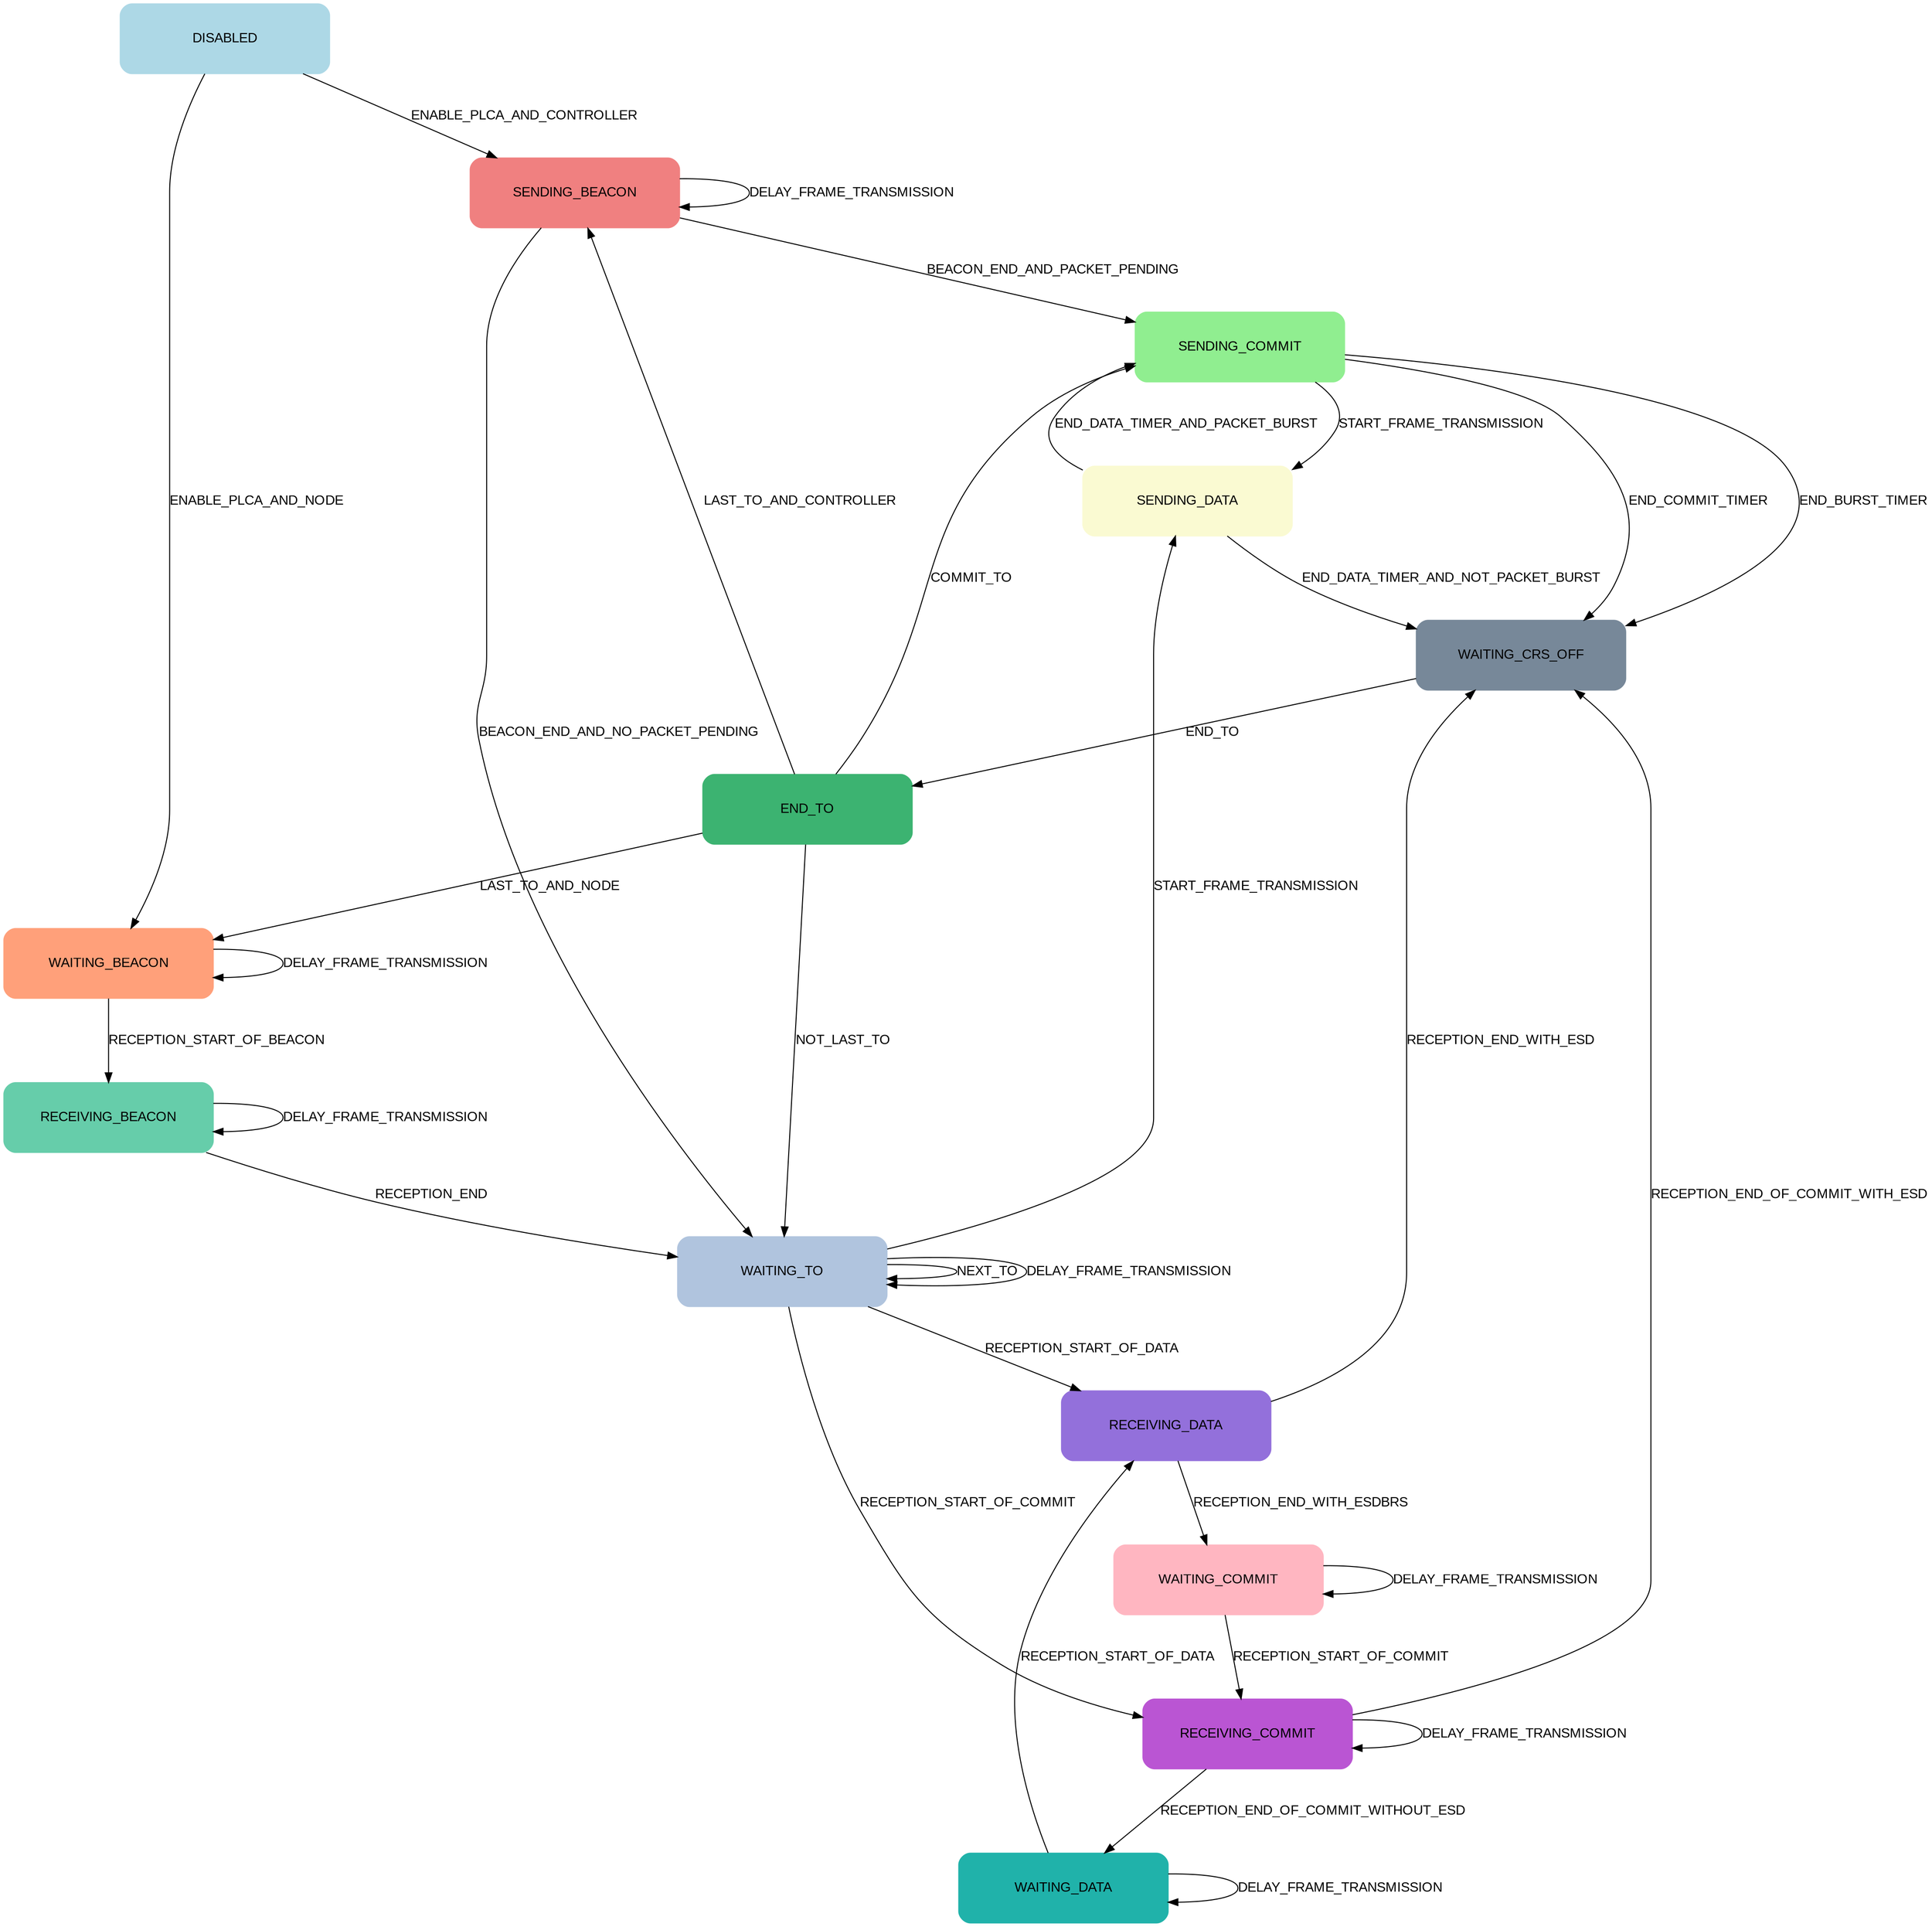 digraph SimplifiedEthernetPlca {
    nodesep = 1;
    ranksep = 1;
    node [shape=box, style="rounded,filled", color="#ECECEC", fontname="Arial", margin=0.15, height=1, width=3];
    edge [fontname="Arial"];

    DISABLED [color=lightblue];
    SENDING_BEACON [color=lightcoral];
    SENDING_COMMIT [color=lightgreen];
    SENDING_DATA [color=lightgoldenrodyellow];
    WAITING_BEACON [color=lightsalmon];
    WAITING_COMMIT [color=lightpink];
    WAITING_DATA [color=lightseagreen];
    WAITING_CRS_OFF [color=lightslategray];
    WAITING_TO [color=lightsteelblue];
    RECEIVING_BEACON [color=mediumaquamarine];
    RECEIVING_COMMIT [color=mediumorchid];
    RECEIVING_DATA [color=mediumpurple];
    END_TO [color=mediumseagreen];

    DISABLED -> SENDING_BEACON [label="ENABLE_PLCA_AND_CONTROLLER"];
    DISABLED -> WAITING_BEACON [label="ENABLE_PLCA_AND_NODE"];
    SENDING_BEACON -> WAITING_TO [label="BEACON_END_AND_NO_PACKET_PENDING"];
    SENDING_BEACON -> SENDING_COMMIT [label="BEACON_END_AND_PACKET_PENDING"];
    SENDING_BEACON -> SENDING_BEACON [label="DELAY_FRAME_TRANSMISSION"];
    SENDING_COMMIT -> WAITING_CRS_OFF [label="END_COMMIT_TIMER"];
    SENDING_COMMIT -> WAITING_CRS_OFF [label="END_BURST_TIMER"];
    SENDING_COMMIT -> SENDING_DATA [label="START_FRAME_TRANSMISSION"];
    SENDING_DATA -> SENDING_COMMIT [label="END_DATA_TIMER_AND_PACKET_BURST"];
    SENDING_DATA -> WAITING_CRS_OFF [label="END_DATA_TIMER_AND_NOT_PACKET_BURST"];
    WAITING_BEACON -> RECEIVING_BEACON [label="RECEPTION_START_OF_BEACON"];
    WAITING_BEACON -> WAITING_BEACON [label="DELAY_FRAME_TRANSMISSION"];
    WAITING_COMMIT -> RECEIVING_COMMIT [label="RECEPTION_START_OF_COMMIT"];
    WAITING_COMMIT -> WAITING_COMMIT [label="DELAY_FRAME_TRANSMISSION"];
    WAITING_DATA -> RECEIVING_DATA [label="RECEPTION_START_OF_DATA"];
    WAITING_DATA -> WAITING_DATA [label="DELAY_FRAME_TRANSMISSION"];
    WAITING_CRS_OFF -> END_TO [label="END_TO"];
    WAITING_TO -> WAITING_TO [label="NEXT_TO"];
    WAITING_TO -> SENDING_DATA [label="START_FRAME_TRANSMISSION"];
    WAITING_TO -> WAITING_TO [label="DELAY_FRAME_TRANSMISSION"];
    WAITING_TO -> RECEIVING_COMMIT [label="RECEPTION_START_OF_COMMIT"];
    WAITING_TO -> RECEIVING_DATA [label="RECEPTION_START_OF_DATA"];
    RECEIVING_BEACON -> WAITING_TO [label="RECEPTION_END"];
    RECEIVING_BEACON -> RECEIVING_BEACON [label="DELAY_FRAME_TRANSMISSION"];
    RECEIVING_COMMIT -> WAITING_CRS_OFF [label="RECEPTION_END_OF_COMMIT_WITH_ESD"];
    RECEIVING_COMMIT -> WAITING_DATA [label="RECEPTION_END_OF_COMMIT_WITHOUT_ESD"];
    RECEIVING_COMMIT -> RECEIVING_COMMIT [label="DELAY_FRAME_TRANSMISSION"];
    RECEIVING_DATA -> WAITING_CRS_OFF [label="RECEPTION_END_WITH_ESD"];
    RECEIVING_DATA -> WAITING_COMMIT [label="RECEPTION_END_WITH_ESDBRS"];
    END_TO -> SENDING_COMMIT [label="COMMIT_TO"];
    END_TO -> WAITING_TO [label="NOT_LAST_TO"];
    END_TO -> SENDING_BEACON [label="LAST_TO_AND_CONTROLLER"];
    END_TO -> WAITING_BEACON [label="LAST_TO_AND_NODE"];
}
